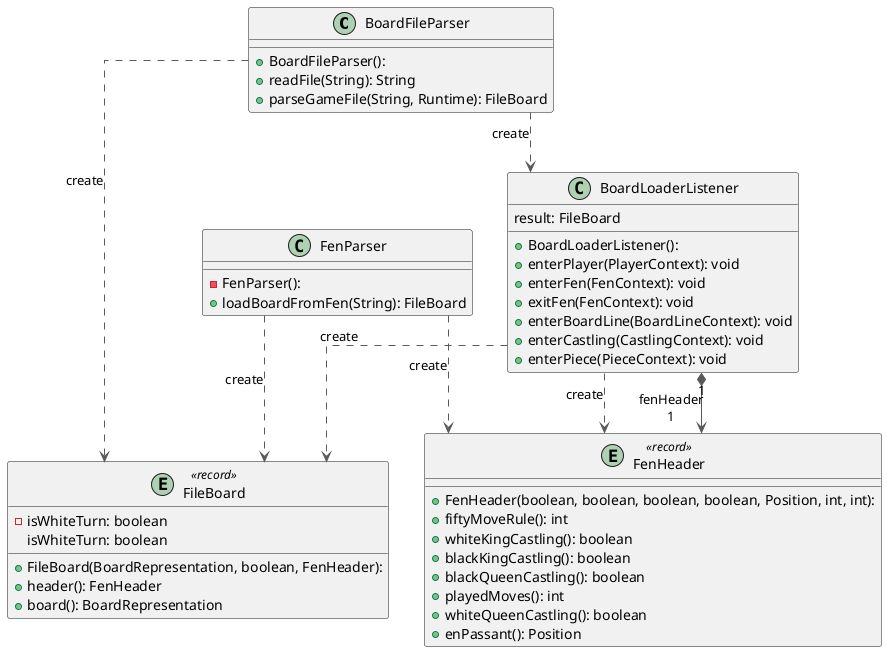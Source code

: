 @startuml

top to bottom direction
skinparam linetype ortho

class BoardFileParser {
  + BoardFileParser(): 
  + readFile(String): String
  + parseGameFile(String, Runtime): FileBoard
}
class BoardLoaderListener {
  + BoardLoaderListener(): 
  + enterPlayer(PlayerContext): void
  + enterFen(FenContext): void
  + exitFen(FenContext): void
  + enterBoardLine(BoardLineContext): void
  + enterCastling(CastlingContext): void
  + enterPiece(PieceContext): void
   result: FileBoard
}
entity FenHeader << record >> {
  + FenHeader(boolean, boolean, boolean, boolean, Position, int, int): 
  + fiftyMoveRule(): int
  + whiteKingCastling(): boolean
  + blackKingCastling(): boolean
  + blackQueenCastling(): boolean
  + playedMoves(): int
  + whiteQueenCastling(): boolean
  + enPassant(): Position
}
class FenParser {
  - FenParser(): 
  + loadBoardFromFen(String): FileBoard
}
entity FileBoard << record >> {
  + FileBoard(BoardRepresentation, boolean, FenHeader): 
  - isWhiteTurn: boolean
  + header(): FenHeader
  + board(): BoardRepresentation
   isWhiteTurn: boolean
}

BoardFileParser      -[#595959,dashed]->  BoardLoaderListener : "«create»"
BoardFileParser      -[#595959,dashed]->  FileBoard           : "«create»"
BoardLoaderListener  -[#595959,dashed]->  FenHeader           : "«create»"
BoardLoaderListener "1" *-[#595959,plain]-> "fenHeader\n1" FenHeader           
BoardLoaderListener  -[#595959,dashed]->  FileBoard           : "«create»"
FenParser            -[#595959,dashed]->  FenHeader           : "«create»"
FenParser            -[#595959,dashed]->  FileBoard           : "«create»"
@enduml
